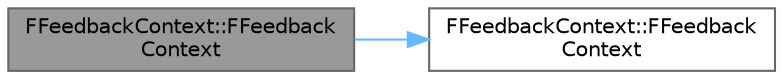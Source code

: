 digraph "FFeedbackContext::FFeedbackContext"
{
 // INTERACTIVE_SVG=YES
 // LATEX_PDF_SIZE
  bgcolor="transparent";
  edge [fontname=Helvetica,fontsize=10,labelfontname=Helvetica,labelfontsize=10];
  node [fontname=Helvetica,fontsize=10,shape=box,height=0.2,width=0.4];
  rankdir="LR";
  Node1 [id="Node000001",label="FFeedbackContext::FFeedback\lContext",height=0.2,width=0.4,color="gray40", fillcolor="grey60", style="filled", fontcolor="black",tooltip=" "];
  Node1 -> Node2 [id="edge1_Node000001_Node000002",color="steelblue1",style="solid",tooltip=" "];
  Node2 [id="Node000002",label="FFeedbackContext::FFeedback\lContext",height=0.2,width=0.4,color="grey40", fillcolor="white", style="filled",URL="$d5/d1b/classFFeedbackContext.html#a3779a70b249af39ee28d1a24f3c87663",tooltip=" "];
}
